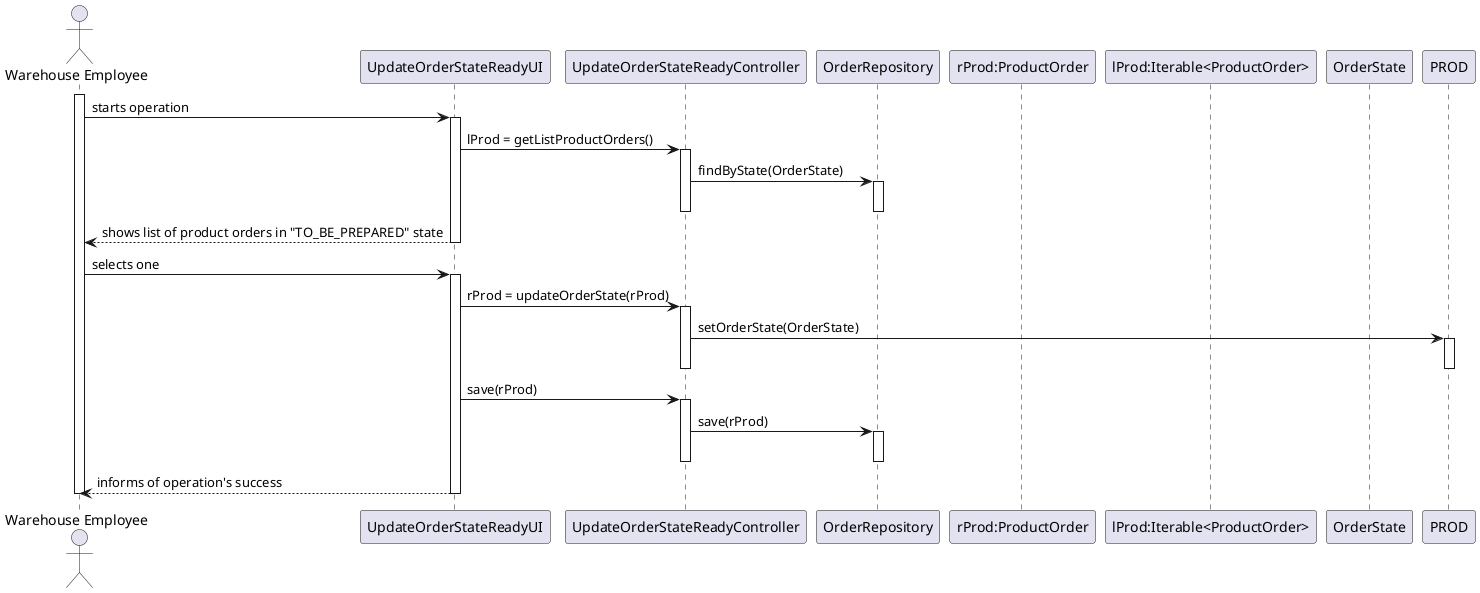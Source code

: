 @startuml

actor "Warehouse Employee" as ACT

participant "UpdateOrderStateReadyUI" as UI
participant "UpdateOrderStateReadyController" as CTRL

participant "OrderRepository" as OREPO

participant "rProd:ProductOrder" as ORDER
participant "lProd:Iterable<ProductOrder>" as IORDER
participant "OrderState" as STATE

activate ACT
ACT -> UI : starts operation
activate UI
UI -> CTRL : lProd = getListProductOrders()
activate CTRL
CTRL -> OREPO : findByState(OrderState)
activate OREPO
deactivate OREPO
deactivate CTRL
UI --> ACT : shows list of product orders in "TO_BE_PREPARED" state
deactivate UI

ACT -> UI : selects one
activate UI
UI -> CTRL : rProd = updateOrderState(rProd)
activate CTRL
CTRL -> PROD : setOrderState(OrderState)
activate PROD
deactivate PROD
deactivate CTRL
UI -> CTRL : save(rProd)
activate CTRL
CTRL -> OREPO : save(rProd)
activate OREPO
deactivate OREPO
deactivate CTRL
UI --> ACT : informs of operation's success
deactivate UI
deactivate ACT

@enduml
